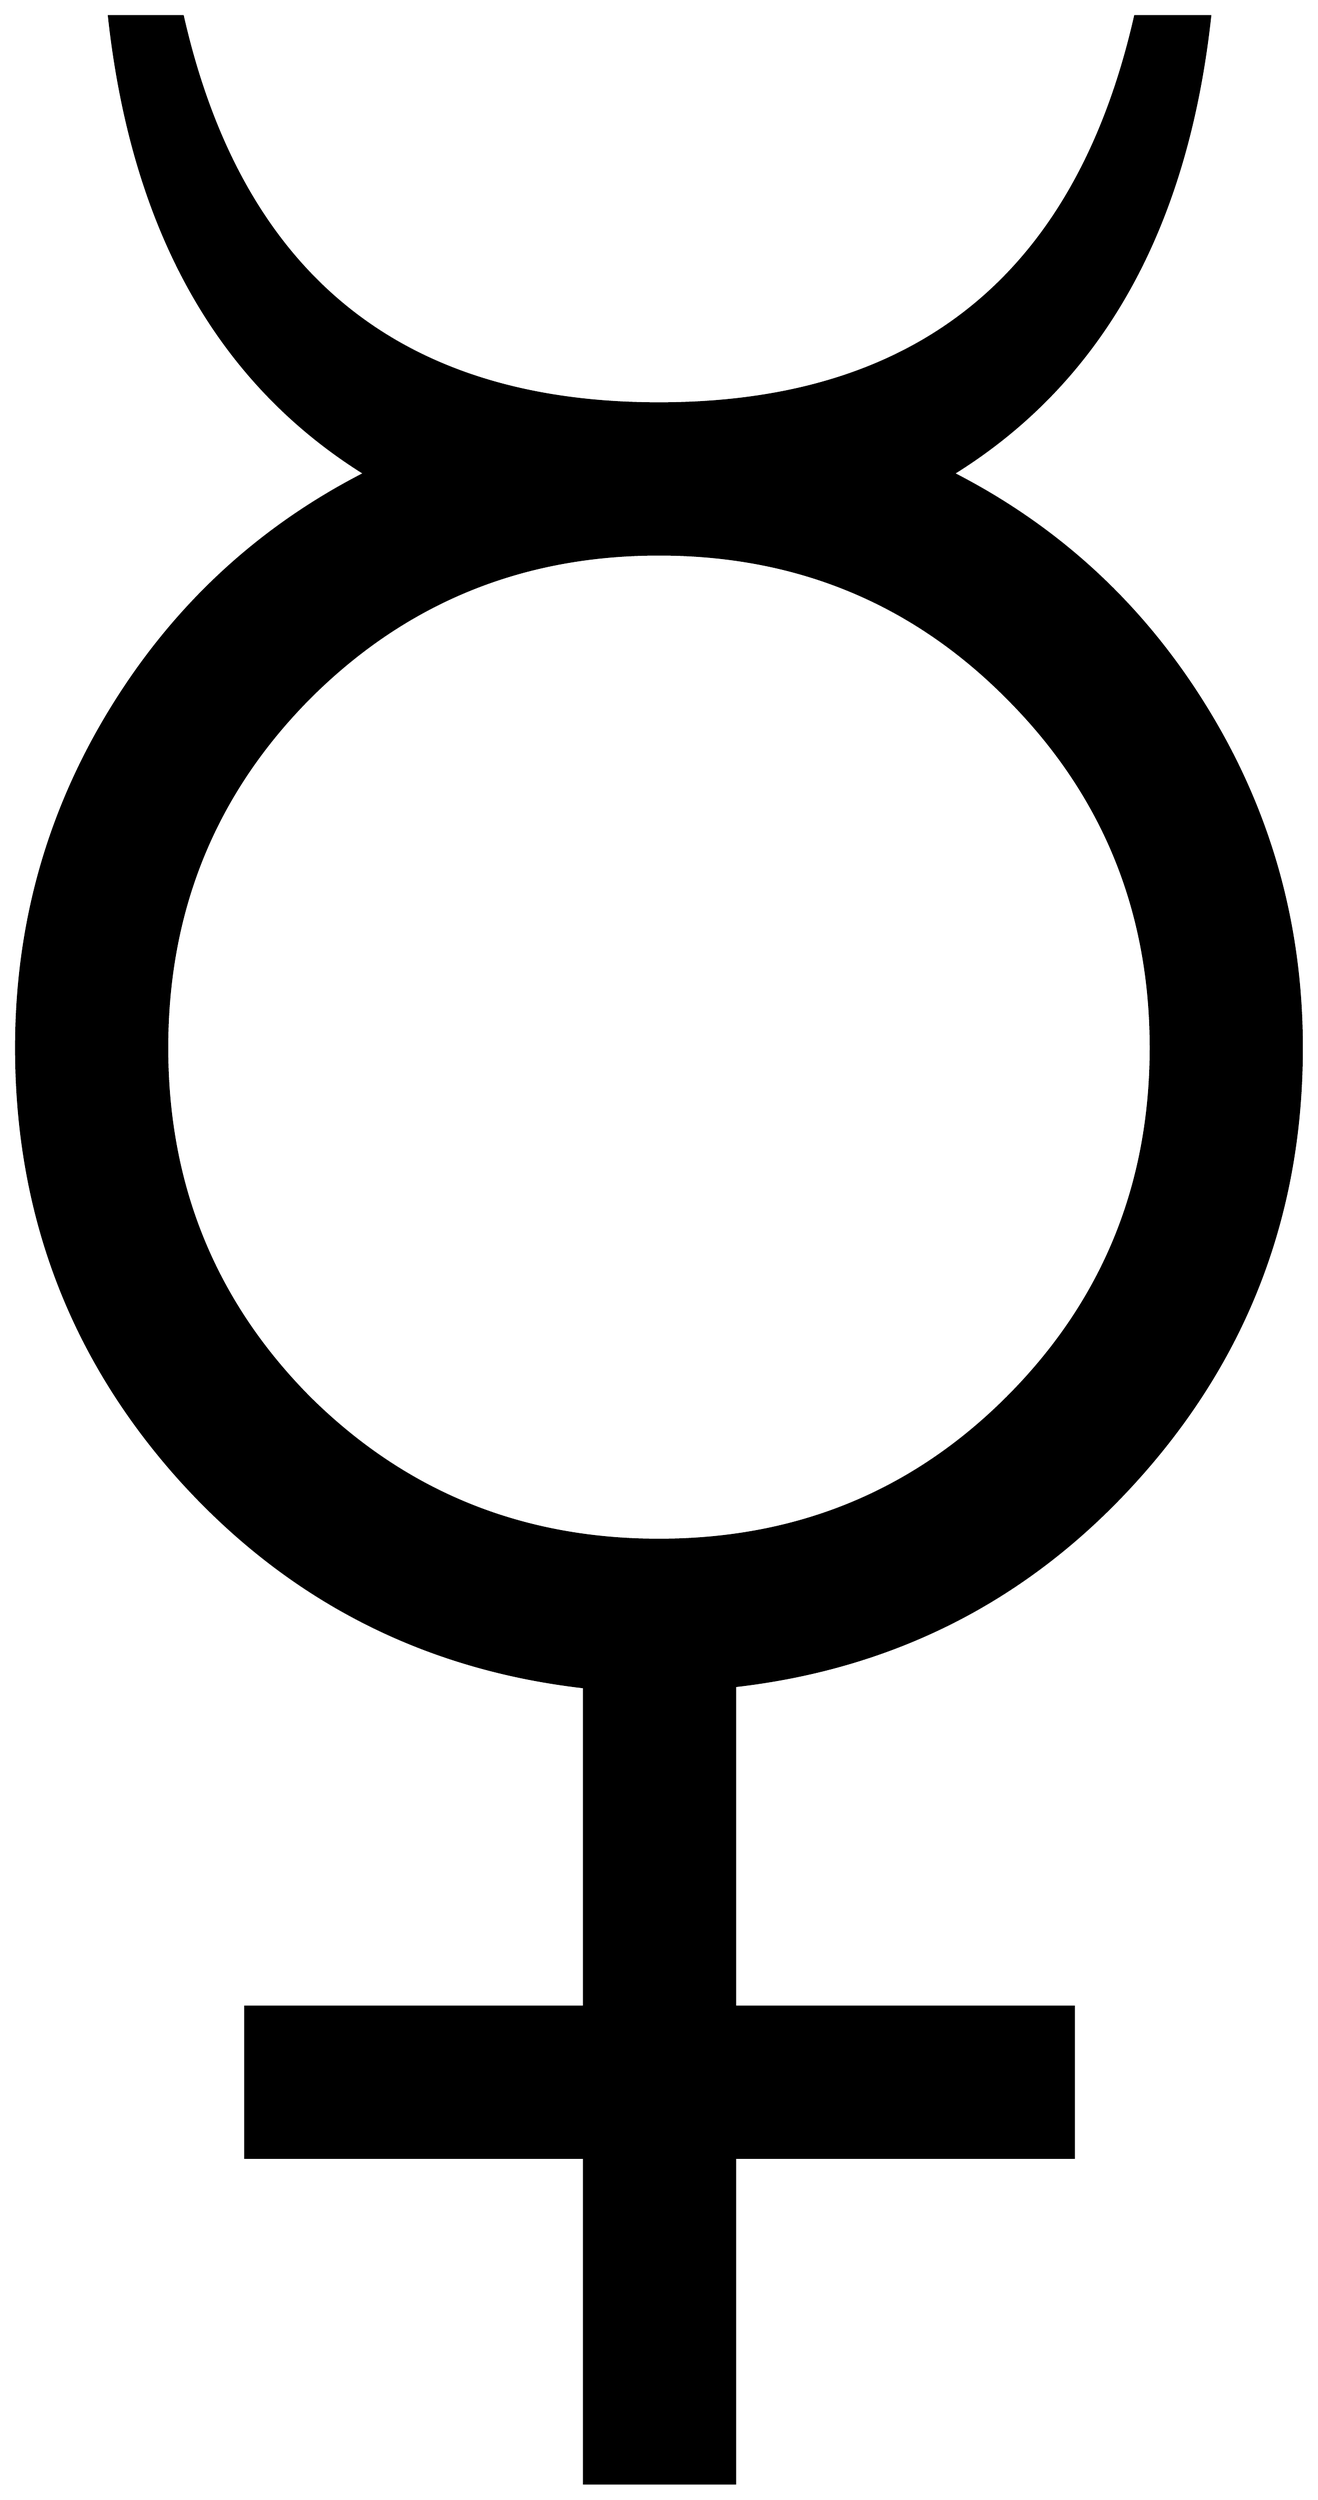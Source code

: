 


\begin{tikzpicture}[y=0.80pt, x=0.80pt, yscale=-1.0, xscale=1.0, inner sep=0pt, outer sep=0pt]
\begin{scope}[shift={(100.0,1706.0)},nonzero rule]
  \path[draw=.,fill=.,line width=1.600pt] (1146.0,-750.0) ..
    controls (1146.0,-613.333) and (1101.0,-494.667) ..
    (1011.0,-394.0) .. controls (921.667,-294.0) and
    (810.0,-236.333) .. (676.0,-221.0) -- (676.0,45.0) --
    (957.0,45.0) -- (957.0,170.0) -- (676.0,170.0) --
    (676.0,440.0) -- (551.0,440.0) -- (551.0,170.0) --
    (270.0,170.0) -- (270.0,45.0) -- (551.0,45.0) --
    (551.0,-220.0) .. controls (417.0,-235.333) and (305.0,-293.0)
    .. (215.0,-393.0) .. controls (125.0,-493.667) and
    (80.0,-612.667) .. (80.0,-750.0) .. controls (80.0,-852.667) and
    (106.667,-947.0) .. (160.0,-1033.0) .. controls
    (212.0,-1117.0) and (281.667,-1181.333) .. (369.0,-1226.0) ..
    controls (247.0,-1302.0) and (176.333,-1428.333) ..
    (157.0,-1605.0) -- (218.0,-1605.0) .. controls
    (266.667,-1391.0) and (398.333,-1284.0) .. (613.0,-1284.0) ..
    controls (827.667,-1284.0) and (959.333,-1391.0) ..
    (1008.0,-1605.0) -- (1070.0,-1605.0) .. controls
    (1050.667,-1428.333) and (979.667,-1302.0) .. (857.0,-1226.0) ..
    controls (944.333,-1181.333) and (1014.0,-1117.0) ..
    (1066.0,-1033.0) .. controls (1119.333,-947.0) and
    (1146.0,-852.667) .. (1146.0,-750.0) -- cycle(1021.0,-750.0)
    .. controls (1021.0,-864.0) and (981.333,-960.667) ..
    (902.0,-1040.0) .. controls (823.333,-1119.333) and
    (727.0,-1159.0) .. (613.0,-1159.0) .. controls
    (499.0,-1159.0) and (402.333,-1119.333) .. (323.0,-1040.0) ..
    controls (244.333,-960.667) and (205.0,-864.0) .. (205.0,-750.0)
    .. controls (205.0,-636.0) and (244.333,-539.333) ..
    (323.0,-460.0) .. controls (402.333,-381.333) and (499.0,-342.0)
    .. (613.0,-342.0) .. controls (727.0,-342.0) and
    (823.333,-381.333) .. (902.0,-460.0) .. controls (981.333,-539.333)
    and (1021.0,-636.0) .. (1021.0,-750.0) -- cycle;
\end{scope}

\end{tikzpicture}

